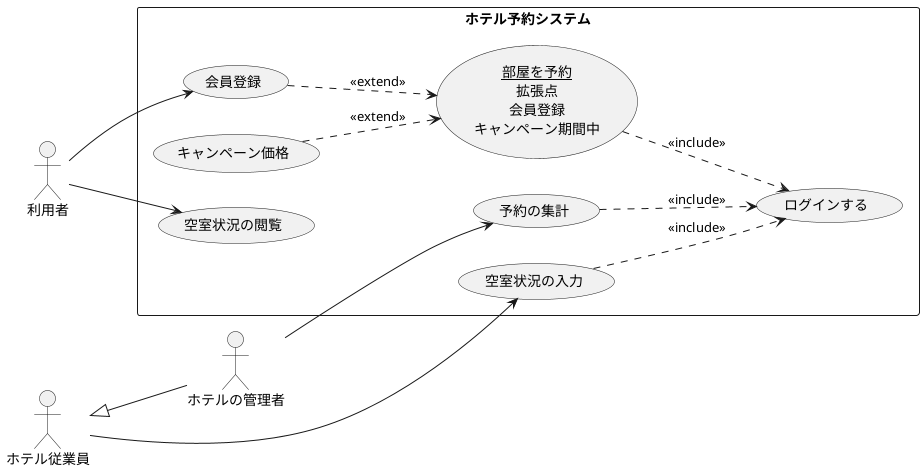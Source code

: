 @startuml ホテル予約システム
left to right direction
actor 利用者
actor ホテルの管理者
actor ホテル従業員
rectangle  ホテル予約システム{
    usecase 空室状況の閲覧
    usecase 空室状況の入力
    usecase 予約の集計
    usecase ログインする
    usecase キャンペーン価格
    usecase (<u>部屋を予約</u>\n拡張点\n会員登録\nキャンペーン期間中) as yoyaku
    usecase 会員登録
}
空室状況の閲覧 <-- 利用者
利用者 --> 会員登録
ホテル従業員 --> 空室状況の入力
ホテルの管理者 --> 予約の集計
ホテル従業員 <|-- ホテルの管理者
空室状況の入力 ..> ログインする : <<include>>
予約の集計 ..> ログインする : <<include>>
キャンペーン価格 ..> yoyaku : <<extend>>
会員登録 ..> yoyaku : <<extend>> 
yoyaku ..> ログインする : <<include>>
@enduml